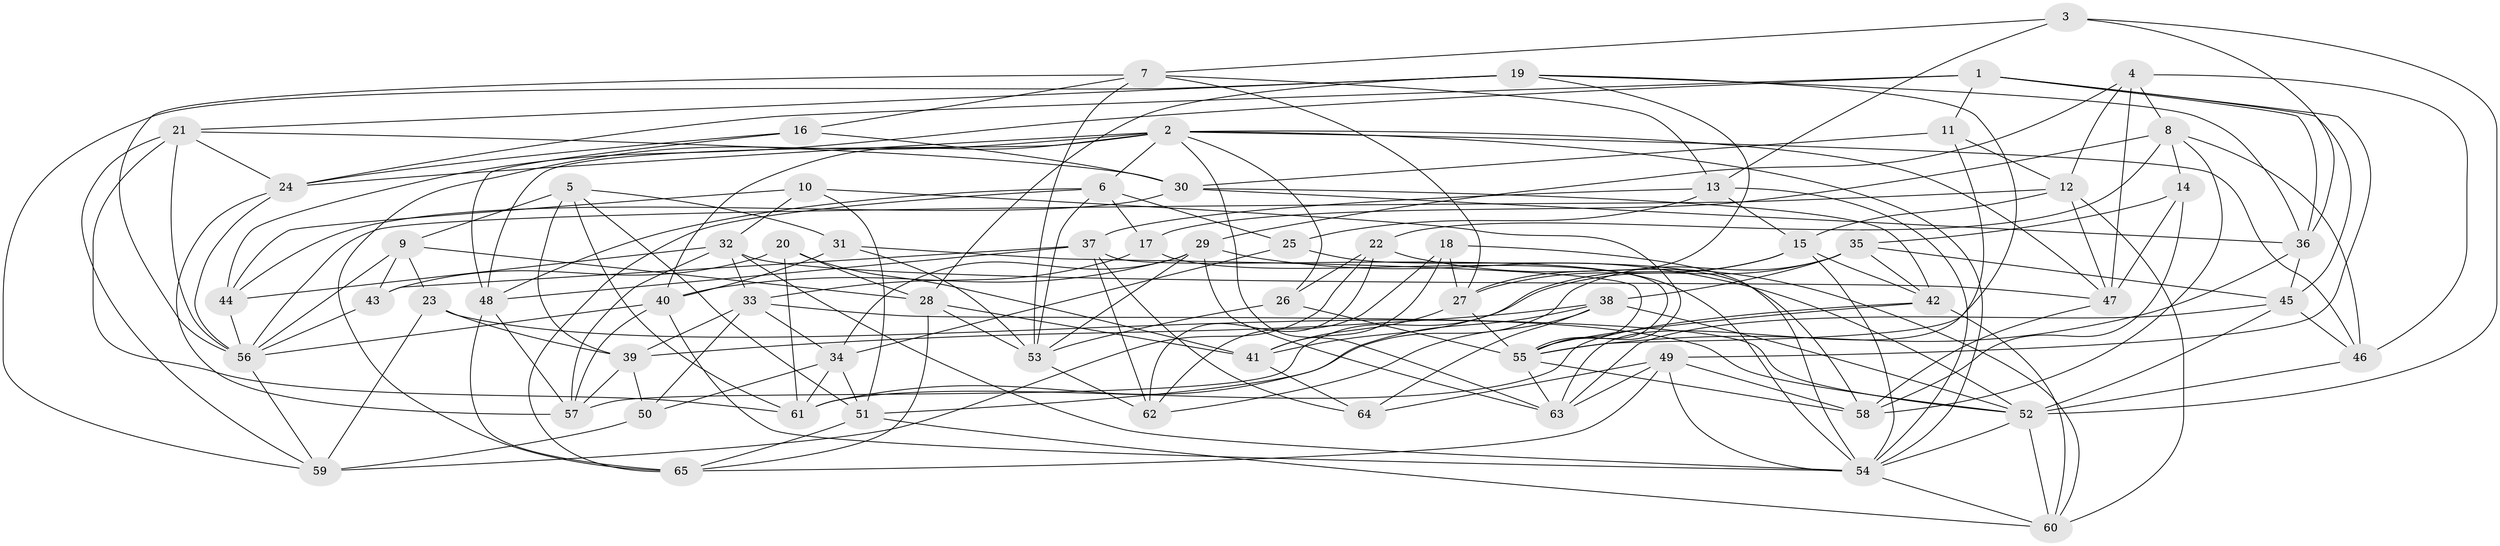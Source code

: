 // original degree distribution, {4: 1.0}
// Generated by graph-tools (version 1.1) at 2025/26/03/09/25 03:26:51]
// undirected, 65 vertices, 186 edges
graph export_dot {
graph [start="1"]
  node [color=gray90,style=filled];
  1;
  2;
  3;
  4;
  5;
  6;
  7;
  8;
  9;
  10;
  11;
  12;
  13;
  14;
  15;
  16;
  17;
  18;
  19;
  20;
  21;
  22;
  23;
  24;
  25;
  26;
  27;
  28;
  29;
  30;
  31;
  32;
  33;
  34;
  35;
  36;
  37;
  38;
  39;
  40;
  41;
  42;
  43;
  44;
  45;
  46;
  47;
  48;
  49;
  50;
  51;
  52;
  53;
  54;
  55;
  56;
  57;
  58;
  59;
  60;
  61;
  62;
  63;
  64;
  65;
  1 -- 11 [weight=1.0];
  1 -- 24 [weight=1.0];
  1 -- 36 [weight=1.0];
  1 -- 44 [weight=1.0];
  1 -- 45 [weight=1.0];
  1 -- 49 [weight=1.0];
  2 -- 6 [weight=1.0];
  2 -- 24 [weight=1.0];
  2 -- 26 [weight=1.0];
  2 -- 40 [weight=1.0];
  2 -- 46 [weight=1.0];
  2 -- 47 [weight=1.0];
  2 -- 48 [weight=1.0];
  2 -- 54 [weight=1.0];
  2 -- 63 [weight=1.0];
  2 -- 65 [weight=1.0];
  3 -- 7 [weight=1.0];
  3 -- 13 [weight=1.0];
  3 -- 36 [weight=1.0];
  3 -- 52 [weight=1.0];
  4 -- 8 [weight=1.0];
  4 -- 12 [weight=1.0];
  4 -- 29 [weight=1.0];
  4 -- 46 [weight=2.0];
  4 -- 47 [weight=1.0];
  5 -- 9 [weight=1.0];
  5 -- 31 [weight=2.0];
  5 -- 39 [weight=1.0];
  5 -- 51 [weight=1.0];
  5 -- 61 [weight=1.0];
  6 -- 17 [weight=1.0];
  6 -- 25 [weight=1.0];
  6 -- 48 [weight=1.0];
  6 -- 53 [weight=1.0];
  6 -- 65 [weight=1.0];
  7 -- 13 [weight=1.0];
  7 -- 16 [weight=1.0];
  7 -- 27 [weight=1.0];
  7 -- 53 [weight=1.0];
  7 -- 56 [weight=1.0];
  8 -- 14 [weight=1.0];
  8 -- 17 [weight=1.0];
  8 -- 22 [weight=1.0];
  8 -- 46 [weight=1.0];
  8 -- 58 [weight=1.0];
  9 -- 23 [weight=2.0];
  9 -- 28 [weight=1.0];
  9 -- 43 [weight=1.0];
  9 -- 56 [weight=1.0];
  10 -- 32 [weight=1.0];
  10 -- 44 [weight=1.0];
  10 -- 51 [weight=1.0];
  10 -- 55 [weight=1.0];
  11 -- 12 [weight=1.0];
  11 -- 30 [weight=1.0];
  11 -- 63 [weight=1.0];
  12 -- 15 [weight=1.0];
  12 -- 47 [weight=1.0];
  12 -- 56 [weight=1.0];
  12 -- 60 [weight=1.0];
  13 -- 15 [weight=1.0];
  13 -- 25 [weight=1.0];
  13 -- 37 [weight=1.0];
  13 -- 54 [weight=1.0];
  14 -- 35 [weight=1.0];
  14 -- 47 [weight=1.0];
  14 -- 58 [weight=1.0];
  15 -- 27 [weight=1.0];
  15 -- 42 [weight=1.0];
  15 -- 54 [weight=1.0];
  15 -- 57 [weight=1.0];
  16 -- 24 [weight=1.0];
  16 -- 30 [weight=1.0];
  16 -- 48 [weight=1.0];
  17 -- 33 [weight=1.0];
  17 -- 54 [weight=1.0];
  18 -- 27 [weight=1.0];
  18 -- 41 [weight=1.0];
  18 -- 54 [weight=1.0];
  18 -- 62 [weight=1.0];
  19 -- 21 [weight=1.0];
  19 -- 27 [weight=1.0];
  19 -- 28 [weight=1.0];
  19 -- 36 [weight=1.0];
  19 -- 55 [weight=1.0];
  19 -- 59 [weight=1.0];
  20 -- 28 [weight=1.0];
  20 -- 41 [weight=1.0];
  20 -- 43 [weight=3.0];
  20 -- 61 [weight=1.0];
  21 -- 24 [weight=1.0];
  21 -- 30 [weight=1.0];
  21 -- 56 [weight=1.0];
  21 -- 59 [weight=1.0];
  21 -- 61 [weight=1.0];
  22 -- 26 [weight=1.0];
  22 -- 59 [weight=1.0];
  22 -- 60 [weight=1.0];
  22 -- 62 [weight=2.0];
  23 -- 39 [weight=1.0];
  23 -- 52 [weight=2.0];
  23 -- 59 [weight=1.0];
  24 -- 56 [weight=1.0];
  24 -- 57 [weight=1.0];
  25 -- 34 [weight=1.0];
  25 -- 58 [weight=1.0];
  26 -- 53 [weight=1.0];
  26 -- 55 [weight=1.0];
  27 -- 41 [weight=1.0];
  27 -- 55 [weight=1.0];
  28 -- 41 [weight=1.0];
  28 -- 53 [weight=1.0];
  28 -- 65 [weight=1.0];
  29 -- 34 [weight=1.0];
  29 -- 40 [weight=1.0];
  29 -- 52 [weight=1.0];
  29 -- 53 [weight=1.0];
  29 -- 63 [weight=1.0];
  30 -- 36 [weight=1.0];
  30 -- 42 [weight=1.0];
  30 -- 44 [weight=1.0];
  31 -- 40 [weight=1.0];
  31 -- 53 [weight=2.0];
  31 -- 55 [weight=1.0];
  32 -- 33 [weight=1.0];
  32 -- 44 [weight=1.0];
  32 -- 47 [weight=1.0];
  32 -- 54 [weight=1.0];
  32 -- 57 [weight=1.0];
  33 -- 34 [weight=1.0];
  33 -- 39 [weight=1.0];
  33 -- 50 [weight=1.0];
  33 -- 52 [weight=1.0];
  34 -- 50 [weight=1.0];
  34 -- 51 [weight=1.0];
  34 -- 61 [weight=1.0];
  35 -- 38 [weight=1.0];
  35 -- 41 [weight=1.0];
  35 -- 42 [weight=1.0];
  35 -- 45 [weight=1.0];
  35 -- 51 [weight=1.0];
  36 -- 45 [weight=1.0];
  36 -- 55 [weight=1.0];
  37 -- 43 [weight=1.0];
  37 -- 48 [weight=1.0];
  37 -- 55 [weight=1.0];
  37 -- 62 [weight=1.0];
  37 -- 64 [weight=1.0];
  38 -- 39 [weight=1.0];
  38 -- 52 [weight=1.0];
  38 -- 61 [weight=1.0];
  38 -- 62 [weight=1.0];
  38 -- 64 [weight=1.0];
  39 -- 50 [weight=1.0];
  39 -- 57 [weight=1.0];
  40 -- 54 [weight=1.0];
  40 -- 56 [weight=1.0];
  40 -- 57 [weight=1.0];
  41 -- 64 [weight=1.0];
  42 -- 55 [weight=1.0];
  42 -- 60 [weight=1.0];
  42 -- 61 [weight=1.0];
  43 -- 56 [weight=1.0];
  44 -- 56 [weight=2.0];
  45 -- 46 [weight=1.0];
  45 -- 52 [weight=1.0];
  45 -- 63 [weight=1.0];
  46 -- 52 [weight=1.0];
  47 -- 58 [weight=1.0];
  48 -- 57 [weight=1.0];
  48 -- 65 [weight=1.0];
  49 -- 54 [weight=1.0];
  49 -- 58 [weight=1.0];
  49 -- 63 [weight=1.0];
  49 -- 64 [weight=1.0];
  49 -- 65 [weight=1.0];
  50 -- 59 [weight=1.0];
  51 -- 60 [weight=1.0];
  51 -- 65 [weight=1.0];
  52 -- 54 [weight=1.0];
  52 -- 60 [weight=1.0];
  53 -- 62 [weight=1.0];
  54 -- 60 [weight=1.0];
  55 -- 58 [weight=1.0];
  55 -- 63 [weight=1.0];
  56 -- 59 [weight=1.0];
}
